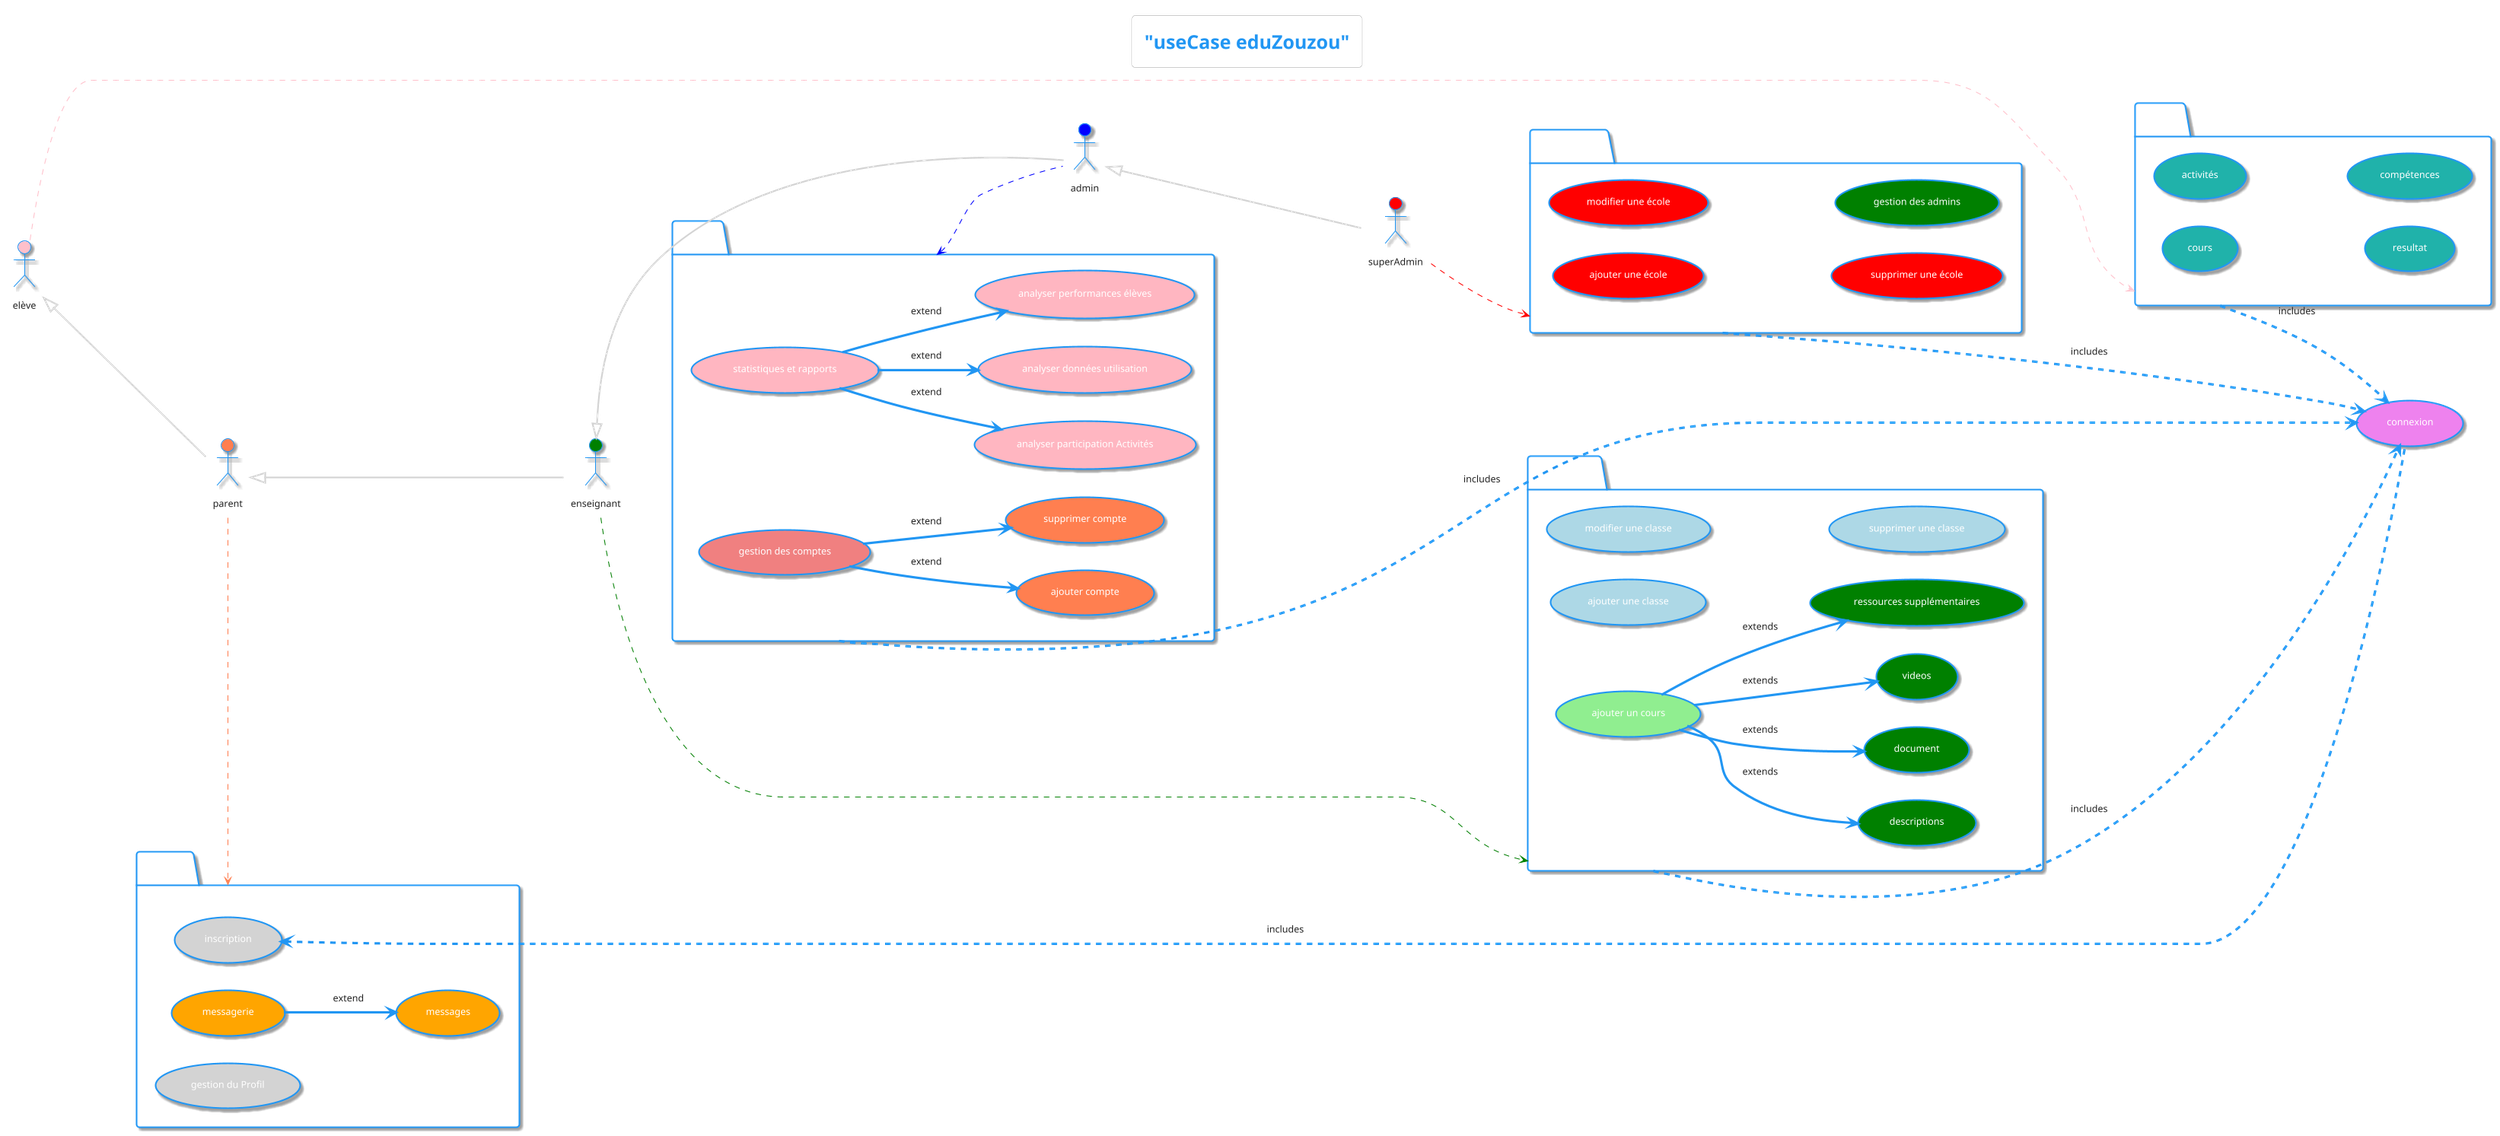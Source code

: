 @startuml
!theme materia
title = "useCase eduZouzou"

left to right direction

actor superAdmin as sa #red

    actor admin as a #blue
    actor enseignant as ens #green
    actor parent as p #Coral
    actor elève as e #pink



    package superAdmin as packsa {
        useCase "ajouter une école" as addSchool #red
        useCase "modifier une école" as upSchool #red
        useCase "supprimer une école" as delSchool #red
        useCase "gestion des admins" as gesAd #Green

sa-->packsa #line:red;line.dashed;text:red

    }


    package admin as packa {
        useCase "statistiques et rapports" as stats #LightPink
        useCase "analyser données utilisation" as aDataUse #LightPink
        useCase "analyser performances élèves" as aPerfEl #LightPink
        useCase "analyser participation Activités" as aParta #LightPink
        useCase "gestion des comptes" as gestCompte #LightCoral
        useCase "ajouter compte" as addCompte #Coral
        useCase "supprimer compte" as delCompte #Coral

a-up->packa #blue;line.dashed;text:blue

gestCompte --> addCompte : extend
gestCompte --> delCompte : extend

stats --> aDataUse :extend
stats --> aPerfEl :extend
stats --> aParta :extend


    }

package enseignant  as packens{
        useCase "ajouter une classe" as addClass #LightBlue
        useCase "modifier une classe" as upClass #LightBlue
        useCase "supprimer une classe" as delClass #LightBlue
        useCase "ajouter un cours" as addcours #LightGreen
        useCase "descriptions" as descr #Green
        useCase "document" as doc #Green
        useCase "videos" as video #Green
        useCase "ressources supplémentaires" as ressource #Green

addcours --> descr :extends
addcours --> doc :extends
addcours --> video :extends
addcours --> ressource :extends

ens-->packens  #green;line.dashed;text:green 

}



package "parents" as packp{
usecase "messages" as mess #orange
usecase "messagerie" as tchat #orange
    usecase inscription as ins #LightGray 
    usecase "gestion du Profil" as gesProf #LightGray 

p->packp #coral;line.dashed;text:coral
tchat-->mess :extend

}


 package "élèves" as packel{
 usecase "cours" as cours #LightSeaGreen
 usecase "activités" as act #LightSeaGreen
 usecase "resultat" as res #LightSeaGreen
 usecase "compétences" as comp #LightSeaGreen


e-->packel #pink;line.dashed;text:pink

 }






    useCase connexion as connect #Violet



a <|---sa  #line:lightgray;line.bold;text:lightgray
ens <|---a  #line:lightgray;line.bold;text:lightgray
p<|---ens  #line:lightgray;line.bold;text:lightgray
e<|---p  #line:lightgray;line.bold;text:lightgray








ins <..connect :includes
packsa ..> connect : includes 
packa ..> connect : includes 
packens ..> connect : includes 
packel ..> connect : includes 















@enduml


